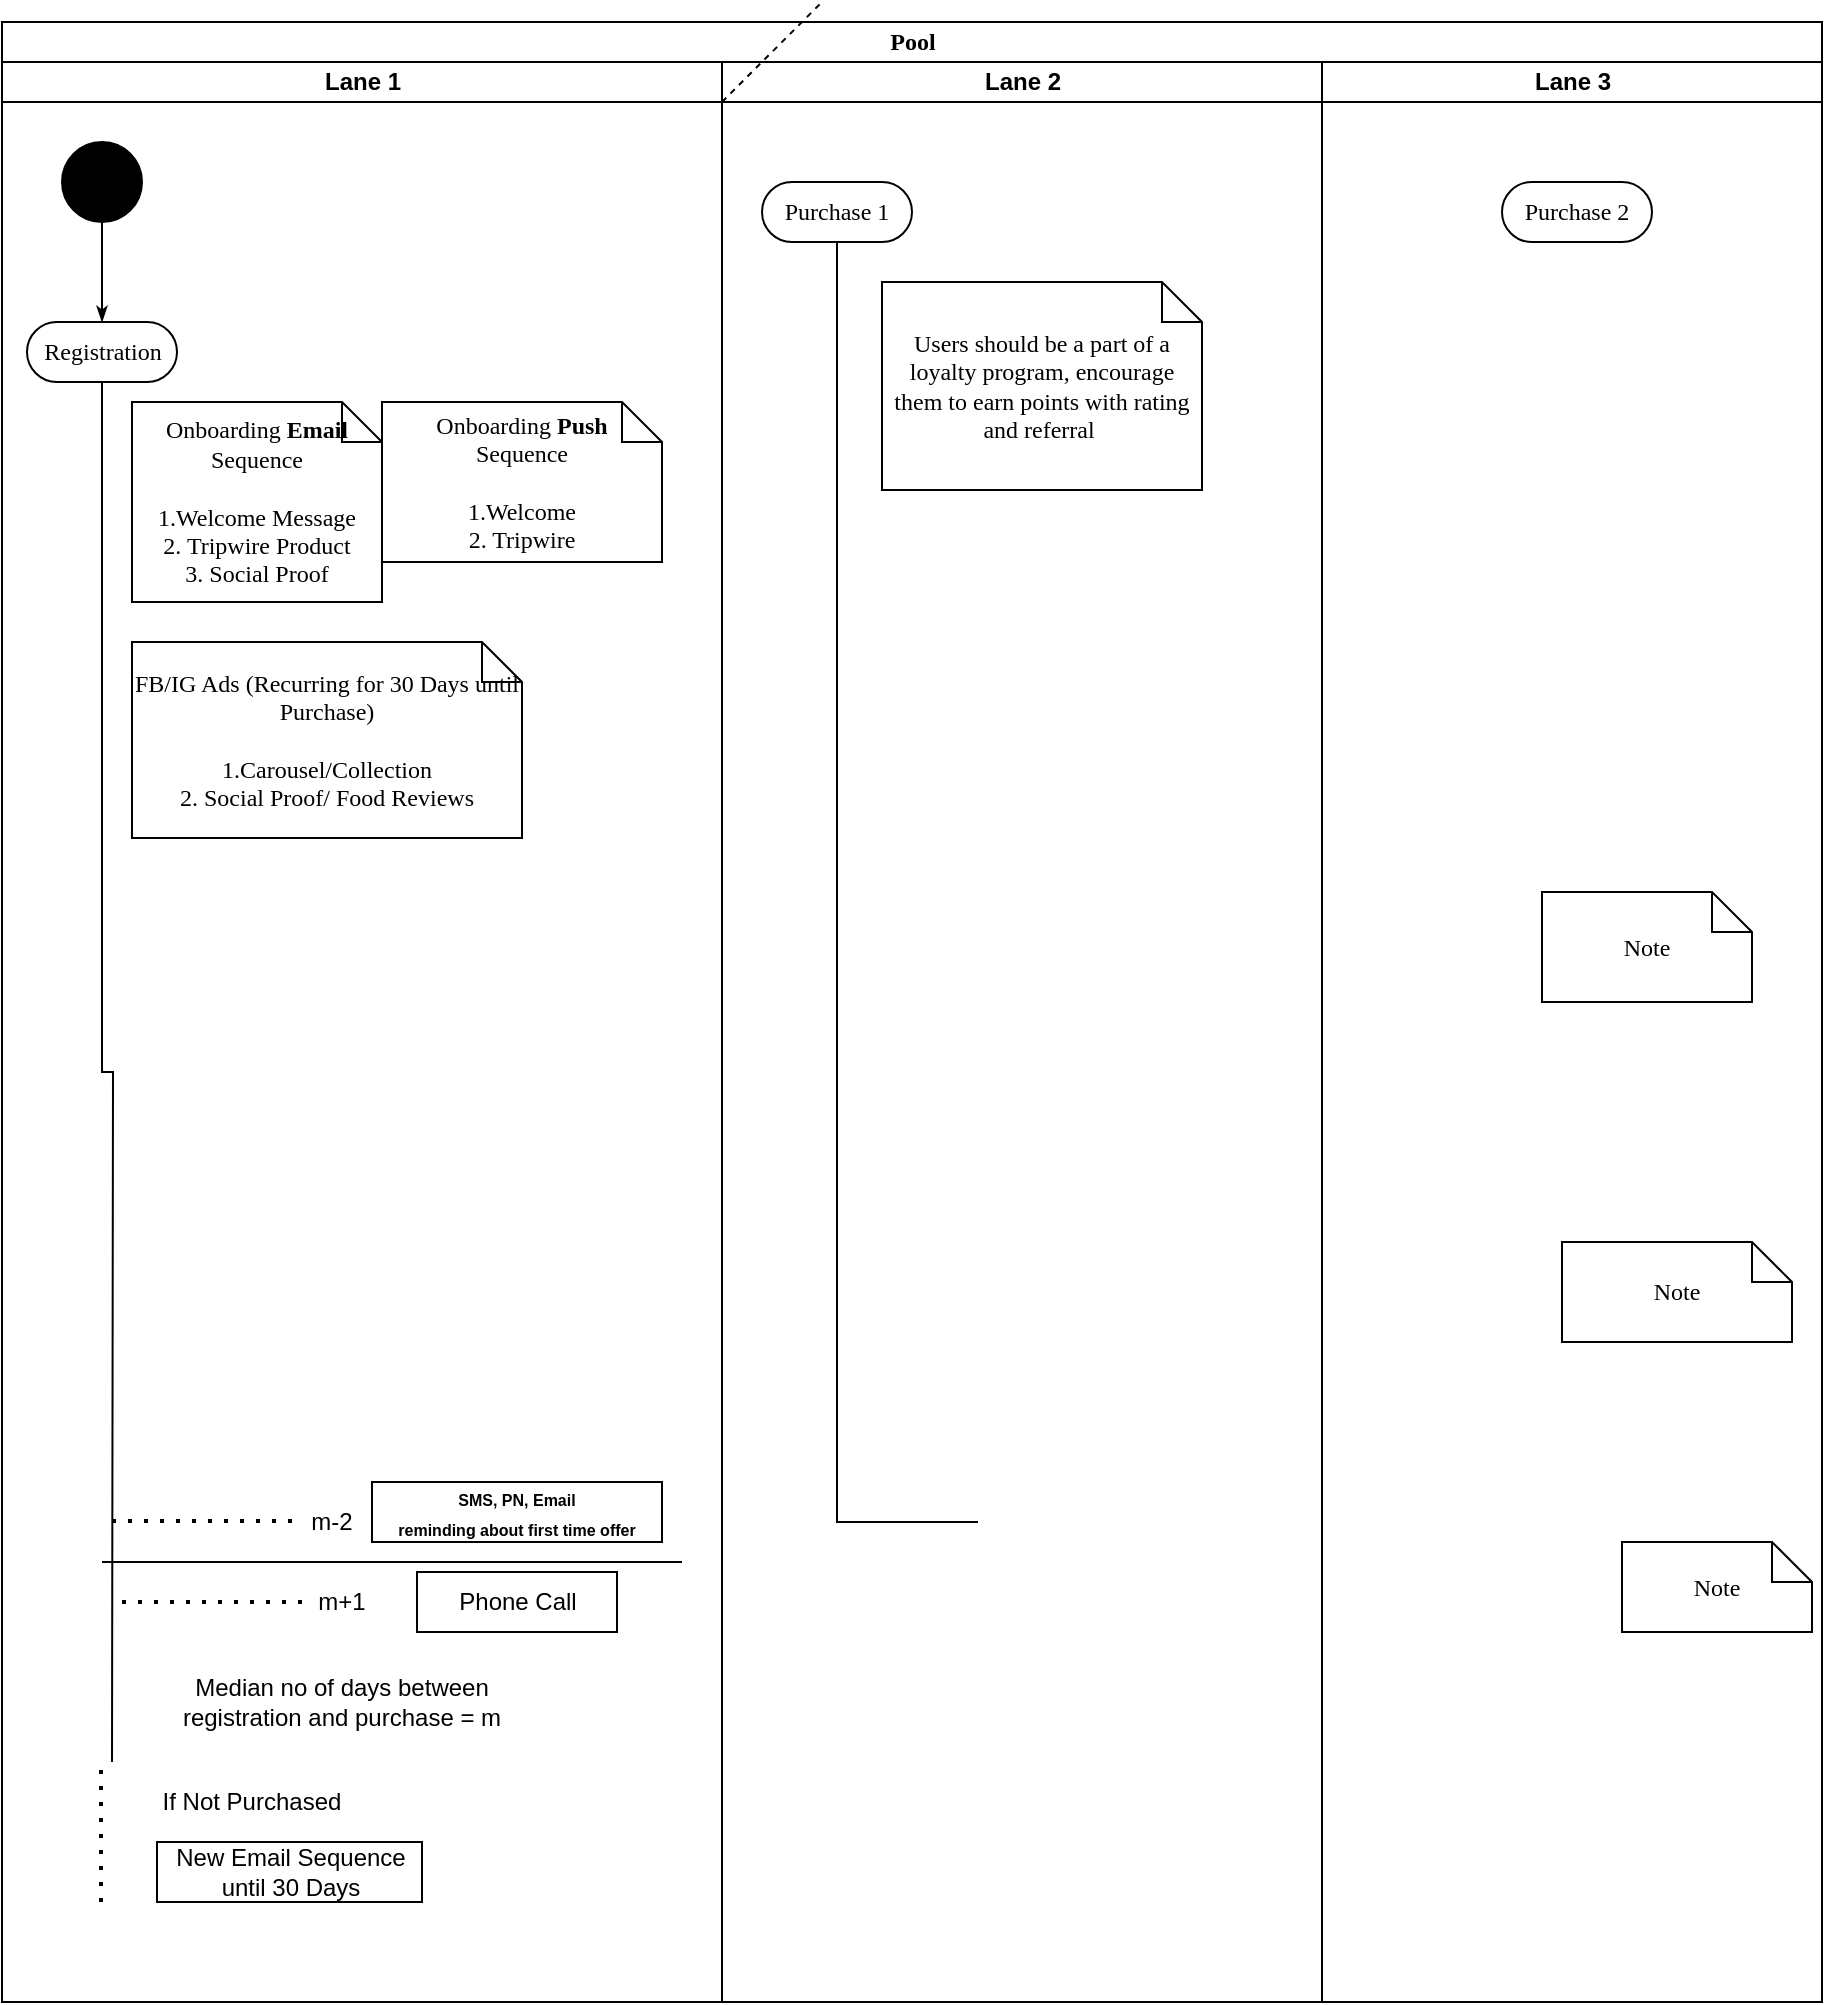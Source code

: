 <mxfile version="13.7.9" type="github">
  <diagram name="Page-1" id="0783ab3e-0a74-02c8-0abd-f7b4e66b4bec">
    <mxGraphModel dx="868" dy="450" grid="1" gridSize="10" guides="1" tooltips="1" connect="1" arrows="1" fold="1" page="1" pageScale="1" pageWidth="850" pageHeight="1100" background="#ffffff" math="0" shadow="0">
      <root>
        <mxCell id="0" />
        <mxCell id="1" parent="0" />
        <mxCell id="1c1d494c118603dd-1" value="Pool" style="swimlane;html=1;childLayout=stackLayout;startSize=20;rounded=0;shadow=0;comic=0;labelBackgroundColor=none;strokeWidth=1;fontFamily=Verdana;fontSize=12;align=center;" parent="1" vertex="1">
          <mxGeometry x="40" y="20" width="910" height="990" as="geometry" />
        </mxCell>
        <mxCell id="1c1d494c118603dd-2" value="Lane 1" style="swimlane;html=1;startSize=20;" parent="1c1d494c118603dd-1" vertex="1">
          <mxGeometry y="20" width="360" height="970" as="geometry" />
        </mxCell>
        <mxCell id="1c1d494c118603dd-27" style="edgeStyle=orthogonalEdgeStyle;rounded=0;html=1;labelBackgroundColor=none;startArrow=none;startFill=0;startSize=5;endArrow=classicThin;endFill=1;endSize=5;jettySize=auto;orthogonalLoop=1;strokeWidth=1;fontFamily=Verdana;fontSize=12" parent="1c1d494c118603dd-2" source="60571a20871a0731-4" edge="1">
          <mxGeometry relative="1" as="geometry">
            <mxPoint x="50" y="130" as="targetPoint" />
          </mxGeometry>
        </mxCell>
        <mxCell id="60571a20871a0731-4" value="" style="ellipse;whiteSpace=wrap;html=1;rounded=0;shadow=0;comic=0;labelBackgroundColor=none;strokeWidth=1;fillColor=#000000;fontFamily=Verdana;fontSize=12;align=center;" parent="1c1d494c118603dd-2" vertex="1">
          <mxGeometry x="30" y="40" width="40" height="40" as="geometry" />
        </mxCell>
        <mxCell id="60571a20871a0731-8" value="Registration" style="rounded=1;whiteSpace=wrap;html=1;shadow=0;comic=0;labelBackgroundColor=none;strokeWidth=1;fontFamily=Verdana;fontSize=12;align=center;arcSize=50;" parent="1c1d494c118603dd-2" vertex="1">
          <mxGeometry x="12.5" y="130" width="75" height="30" as="geometry" />
        </mxCell>
        <mxCell id="2mZH6TcdTtF2cEiHDa2Y-20" value="" style="endArrow=none;dashed=1;html=1;dashPattern=1 3;strokeWidth=2;" edge="1" parent="1c1d494c118603dd-2">
          <mxGeometry width="50" height="50" relative="1" as="geometry">
            <mxPoint x="60" y="770" as="sourcePoint" />
            <mxPoint x="150" y="770" as="targetPoint" />
          </mxGeometry>
        </mxCell>
        <mxCell id="2mZH6TcdTtF2cEiHDa2Y-44" value="" style="endArrow=none;dashed=1;html=1;dashPattern=1 3;strokeWidth=2;" edge="1" parent="1c1d494c118603dd-2">
          <mxGeometry width="50" height="50" relative="1" as="geometry">
            <mxPoint x="55" y="729.5" as="sourcePoint" />
            <mxPoint x="145" y="729.5" as="targetPoint" />
          </mxGeometry>
        </mxCell>
        <mxCell id="2mZH6TcdTtF2cEiHDa2Y-51" value="" style="endArrow=none;dashed=1;html=1;dashPattern=1 3;strokeWidth=2;" edge="1" parent="1c1d494c118603dd-2">
          <mxGeometry width="50" height="50" relative="1" as="geometry">
            <mxPoint x="49.5" y="920" as="sourcePoint" />
            <mxPoint x="49.5" y="850" as="targetPoint" />
          </mxGeometry>
        </mxCell>
        <mxCell id="2mZH6TcdTtF2cEiHDa2Y-71" value="If Not Purchased" style="text;html=1;strokeColor=none;fillColor=none;align=center;verticalAlign=middle;whiteSpace=wrap;rounded=0;" vertex="1" parent="1c1d494c118603dd-2">
          <mxGeometry x="70" y="860" width="110" height="20" as="geometry" />
        </mxCell>
        <mxCell id="1c1d494c118603dd-21" value="Onboarding &lt;b&gt;Email&lt;/b&gt; Sequence&lt;br&gt;&lt;br&gt;1.Welcome Message&lt;br&gt;2. Tripwire Product&lt;br&gt;3. Social Proof" style="shape=note;whiteSpace=wrap;html=1;rounded=0;shadow=0;comic=0;labelBackgroundColor=none;strokeWidth=1;fontFamily=Verdana;fontSize=12;align=center;size=20;" parent="1c1d494c118603dd-2" vertex="1">
          <mxGeometry x="65" y="170" width="125" height="100" as="geometry" />
        </mxCell>
        <mxCell id="2mZH6TcdTtF2cEiHDa2Y-45" value="" style="endArrow=none;html=1;" edge="1" parent="1c1d494c118603dd-2">
          <mxGeometry width="50" height="50" relative="1" as="geometry">
            <mxPoint x="50" y="750" as="sourcePoint" />
            <mxPoint x="340" y="750" as="targetPoint" />
          </mxGeometry>
        </mxCell>
        <mxCell id="2mZH6TcdTtF2cEiHDa2Y-70" value="New Email Sequence until 30 Days" style="rounded=0;whiteSpace=wrap;html=1;" vertex="1" parent="1c1d494c118603dd-2">
          <mxGeometry x="77.5" y="890" width="132.5" height="30" as="geometry" />
        </mxCell>
        <mxCell id="2mZH6TcdTtF2cEiHDa2Y-8" value="FB/IG Ads (Recurring for 30 Days until Purchase)&lt;br&gt;&lt;br&gt;1.Carousel/Collection&lt;br&gt;2. Social Proof/ Food Reviews" style="shape=note;whiteSpace=wrap;html=1;rounded=0;shadow=0;comic=0;labelBackgroundColor=none;strokeWidth=1;fontFamily=Verdana;fontSize=12;align=center;size=20;" vertex="1" parent="1c1d494c118603dd-2">
          <mxGeometry x="65" y="290" width="195" height="98" as="geometry" />
        </mxCell>
        <mxCell id="2mZH6TcdTtF2cEiHDa2Y-19" value="Median no of days between registration and purchase = m" style="text;html=1;strokeColor=none;fillColor=none;align=center;verticalAlign=middle;whiteSpace=wrap;rounded=0;" vertex="1" parent="1c1d494c118603dd-2">
          <mxGeometry x="70" y="810" width="200" height="20" as="geometry" />
        </mxCell>
        <mxCell id="2mZH6TcdTtF2cEiHDa2Y-21" value="m+1" style="text;html=1;strokeColor=none;fillColor=none;align=center;verticalAlign=middle;whiteSpace=wrap;rounded=0;" vertex="1" parent="1c1d494c118603dd-2">
          <mxGeometry x="70" y="760" width="200" height="20" as="geometry" />
        </mxCell>
        <mxCell id="2mZH6TcdTtF2cEiHDa2Y-42" value="m-2" style="text;html=1;strokeColor=none;fillColor=none;align=center;verticalAlign=middle;whiteSpace=wrap;rounded=0;" vertex="1" parent="1c1d494c118603dd-2">
          <mxGeometry x="65" y="720" width="200" height="20" as="geometry" />
        </mxCell>
        <mxCell id="2mZH6TcdTtF2cEiHDa2Y-23" value="Phone Call" style="rounded=0;whiteSpace=wrap;html=1;" vertex="1" parent="1c1d494c118603dd-2">
          <mxGeometry x="207.5" y="755" width="100" height="30" as="geometry" />
        </mxCell>
        <mxCell id="2mZH6TcdTtF2cEiHDa2Y-43" value="&lt;font style=&quot;font-size: 8px&quot;&gt;&lt;b&gt;SMS, PN, Email&lt;br&gt;reminding about first time offer&lt;/b&gt;&lt;/font&gt;" style="rounded=0;whiteSpace=wrap;html=1;" vertex="1" parent="1c1d494c118603dd-2">
          <mxGeometry x="185" y="710" width="145" height="30" as="geometry" />
        </mxCell>
        <mxCell id="2mZH6TcdTtF2cEiHDa2Y-7" value="Onboarding &lt;b&gt;Push&lt;/b&gt;&lt;br&gt;Sequence&lt;br&gt;&lt;br&gt;1.Welcome&lt;br&gt;2. Tripwire&lt;br&gt;" style="shape=note;whiteSpace=wrap;html=1;rounded=0;shadow=0;comic=0;labelBackgroundColor=none;strokeWidth=1;fontFamily=Verdana;fontSize=12;align=center;size=20;" vertex="1" parent="1c1d494c118603dd-2">
          <mxGeometry x="190" y="170" width="140" height="80" as="geometry" />
        </mxCell>
        <mxCell id="2mZH6TcdTtF2cEiHDa2Y-49" style="edgeStyle=orthogonalEdgeStyle;rounded=0;orthogonalLoop=1;jettySize=auto;html=1;exitX=0.5;exitY=1;exitDx=0;exitDy=0;entryX=0.25;entryY=1;entryDx=0;entryDy=0;endArrow=none;endFill=0;" edge="1" parent="1c1d494c118603dd-2" source="2mZH6TcdTtF2cEiHDa2Y-43" target="2mZH6TcdTtF2cEiHDa2Y-43">
          <mxGeometry relative="1" as="geometry" />
        </mxCell>
        <mxCell id="1c1d494c118603dd-3" value="Lane 2" style="swimlane;html=1;startSize=20;" parent="1c1d494c118603dd-1" vertex="1">
          <mxGeometry x="360" y="20" width="300" height="970" as="geometry" />
        </mxCell>
        <mxCell id="2mZH6TcdTtF2cEiHDa2Y-47" value="Purchase 1" style="rounded=1;whiteSpace=wrap;html=1;shadow=0;comic=0;labelBackgroundColor=none;strokeWidth=1;fontFamily=Verdana;fontSize=12;align=center;arcSize=50;" vertex="1" parent="1c1d494c118603dd-3">
          <mxGeometry x="20" y="60" width="75" height="30" as="geometry" />
        </mxCell>
        <mxCell id="1c1d494c118603dd-20" value="Users should be a part of a loyalty program, encourage them to earn points with rating and referral&amp;nbsp;" style="shape=note;whiteSpace=wrap;html=1;rounded=0;shadow=0;comic=0;labelBackgroundColor=none;strokeWidth=1;fontFamily=Verdana;fontSize=12;align=center;size=20;" parent="1c1d494c118603dd-3" vertex="1">
          <mxGeometry x="80" y="110" width="160" height="104" as="geometry" />
        </mxCell>
        <mxCell id="1c1d494c118603dd-4" value="Lane 3" style="swimlane;html=1;startSize=20;" parent="1c1d494c118603dd-1" vertex="1">
          <mxGeometry x="660" y="20" width="250" height="970" as="geometry" />
        </mxCell>
        <mxCell id="2mZH6TcdTtF2cEiHDa2Y-48" value="Purchase 2" style="rounded=1;whiteSpace=wrap;html=1;shadow=0;comic=0;labelBackgroundColor=none;strokeWidth=1;fontFamily=Verdana;fontSize=12;align=center;arcSize=50;" vertex="1" parent="1c1d494c118603dd-4">
          <mxGeometry x="90" y="60" width="75" height="30" as="geometry" />
        </mxCell>
        <mxCell id="1c1d494c118603dd-22" value="Note" style="shape=note;whiteSpace=wrap;html=1;rounded=0;shadow=0;comic=0;labelBackgroundColor=none;strokeWidth=1;fontFamily=Verdana;fontSize=12;align=center;size=20;" parent="1c1d494c118603dd-4" vertex="1">
          <mxGeometry x="110" y="415" width="105" height="55" as="geometry" />
        </mxCell>
        <mxCell id="1c1d494c118603dd-25" value="Note" style="shape=note;whiteSpace=wrap;html=1;rounded=0;shadow=0;comic=0;labelBackgroundColor=none;strokeWidth=1;fontFamily=Verdana;fontSize=12;align=center;size=20;" parent="1c1d494c118603dd-4" vertex="1">
          <mxGeometry x="120" y="590" width="115" height="50" as="geometry" />
        </mxCell>
        <mxCell id="1c1d494c118603dd-26" value="Note" style="shape=note;whiteSpace=wrap;html=1;rounded=0;shadow=0;comic=0;labelBackgroundColor=none;strokeWidth=1;fontFamily=Verdana;fontSize=12;align=center;size=20;" parent="1c1d494c118603dd-4" vertex="1">
          <mxGeometry x="150" y="740" width="95" height="45" as="geometry" />
        </mxCell>
        <mxCell id="2mZH6TcdTtF2cEiHDa2Y-4" value="" style="endArrow=none;dashed=1;html=1;" edge="1" parent="1">
          <mxGeometry width="50" height="50" relative="1" as="geometry">
            <mxPoint x="400" y="60" as="sourcePoint" />
            <mxPoint x="450" y="10" as="targetPoint" />
          </mxGeometry>
        </mxCell>
        <mxCell id="2mZH6TcdTtF2cEiHDa2Y-5" style="edgeStyle=orthogonalEdgeStyle;rounded=0;orthogonalLoop=1;jettySize=auto;html=1;endArrow=none;endFill=0;" edge="1" parent="1" source="60571a20871a0731-8">
          <mxGeometry relative="1" as="geometry">
            <mxPoint x="95" y="890" as="targetPoint" />
          </mxGeometry>
        </mxCell>
        <mxCell id="2mZH6TcdTtF2cEiHDa2Y-50" style="edgeStyle=orthogonalEdgeStyle;rounded=0;orthogonalLoop=1;jettySize=auto;html=1;endArrow=none;endFill=0;" edge="1" parent="1" source="2mZH6TcdTtF2cEiHDa2Y-47">
          <mxGeometry relative="1" as="geometry">
            <mxPoint x="528" y="770" as="targetPoint" />
            <Array as="points">
              <mxPoint x="458" y="770" />
            </Array>
          </mxGeometry>
        </mxCell>
      </root>
    </mxGraphModel>
  </diagram>
</mxfile>
